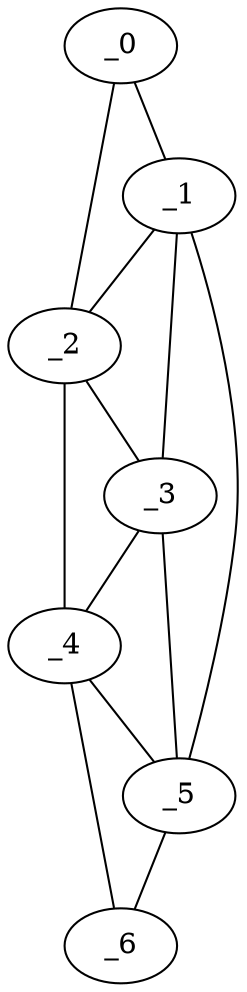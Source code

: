 graph "obj56__85.gxl" {
	_0	 [x=12,
		y=63];
	_1	 [x=22,
		y=67];
	_0 -- _1	 [valence=1];
	_2	 [x=37,
		y=33];
	_0 -- _2	 [valence=1];
	_1 -- _2	 [valence=2];
	_3	 [x=43,
		y=37];
	_1 -- _3	 [valence=2];
	_5	 [x=119,
		y=82];
	_1 -- _5	 [valence=1];
	_2 -- _3	 [valence=2];
	_4	 [x=97,
		y=36];
	_2 -- _4	 [valence=1];
	_3 -- _4	 [valence=2];
	_3 -- _5	 [valence=2];
	_4 -- _5	 [valence=2];
	_6	 [x=121,
		y=74];
	_4 -- _6	 [valence=1];
	_5 -- _6	 [valence=1];
}
